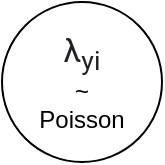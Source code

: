 <mxfile version="14.5.10" type="device"><diagram id="8QTIA3WtkyXUEn75PjsD" name="Page-1"><mxGraphModel dx="1398" dy="745" grid="1" gridSize="10" guides="1" tooltips="1" connect="1" arrows="1" fold="1" page="1" pageScale="1" pageWidth="850" pageHeight="1100" math="0" shadow="0"><root><mxCell id="0"/><mxCell id="1" parent="0"/><mxCell id="8ZTo-jUgrJfDf7VjBJz--1" value="&lt;span style=&quot;color: rgb(32 , 33 , 36) ; font-family: &amp;#34;roboto&amp;#34; , &amp;#34;arial&amp;#34; , sans-serif ; font-size: 16px ; text-align: left ; background-color: rgb(255 , 255 , 255)&quot;&gt;λ&lt;sub&gt;yi&lt;/sub&gt;&lt;/span&gt;&lt;br&gt;~&lt;br&gt;Poisson" style="ellipse;whiteSpace=wrap;html=1;aspect=fixed;" vertex="1" parent="1"><mxGeometry x="400" y="360" width="80" height="80" as="geometry"/></mxCell></root></mxGraphModel></diagram></mxfile>